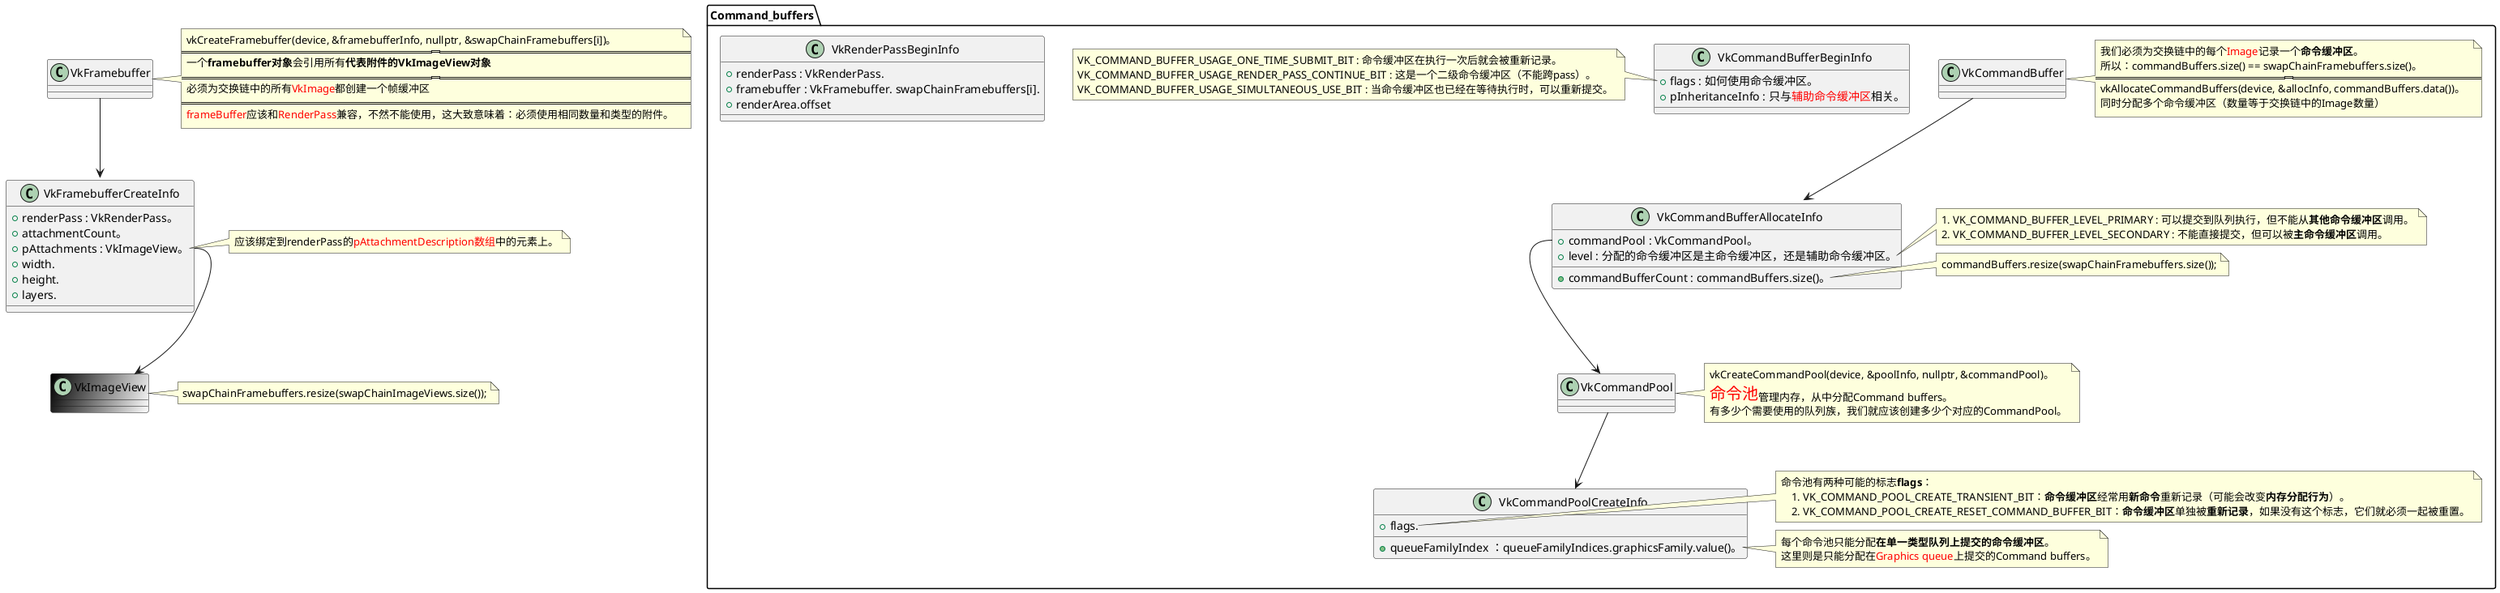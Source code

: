 @startuml

class VkImageView #Black/White{

}
note right of VkImageView
    swapChainFramebuffers.resize(swapChainImageViews.size());
end note

class VkFramebufferCreateInfo{
    +renderPass : VkRenderPass。
    +attachmentCount。
    +pAttachments : VkImageView。
    +width.
    +height.
    +layers.
}
note right of VkFramebufferCreateInfo::pAttachments
    应该绑定到renderPass的<color:#Red>pAttachmentDescription数组</color>中的元素上。
end note

class VkFramebuffer{

}
note right of VkFramebuffer
    vkCreateFramebuffer(device, &framebufferInfo, nullptr, &swapChainFramebuffers[i])。
    ==================
    一个**framebuffer对象**会引用所有**代表附件的VkImageView对象**
    ==================
    必须为交换链中的所有<color:#Red>VkImage</color>都创建一个帧缓冲区
    ==================
    <color:#Red>frameBuffer</color>应该和<color:#Red>RenderPass</color>兼容，不然不能使用，这大致意味着：必须使用相同数量和类型的附件。
end note

VkFramebuffer --> VkFramebufferCreateInfo
VkFramebufferCreateInfo::pAttachments --> VkImageView

package Command_buffers {
    class VkCommandPool{
    }
    note right of VkCommandPool
        vkCreateCommandPool(device, &poolInfo, nullptr, &commandPool)。
        <size:20><color:#Red>命令池</color></size>管理内存，从中分配Command buffers。
        有多少个需要使用的队列族，我们就应该创建多少个对应的CommandPool。
    end note    

    class VkCommandPoolCreateInfo{
        +queueFamilyIndex ：queueFamilyIndices.graphicsFamily.value()。
        +flags.
    }
    note right of VkCommandPoolCreateInfo::flags
        命令池有两种可能的标志**flags**：
            1. VK_COMMAND_POOL_CREATE_TRANSIENT_BIT：**命令缓冲区**经常用**新命令**重新记录（可能会改变**内存分配行为**）。
            2. VK_COMMAND_POOL_CREATE_RESET_COMMAND_BUFFER_BIT：**命令缓冲区**单独被**重新记录**，如果没有这个标志，它们就必须一起被重置。
    end note
    note right of VkCommandPoolCreateInfo::queueFamilyIndex
        每个命令池只能分配**在单一类型队列上提交的命令缓冲区**。
        这里则是只能分配在<color:#Red>Graphics queue</color>上提交的Command buffers。
    end note

    VkCommandPool --> VkCommandPoolCreateInfo

    class VkCommandBuffer{

    }
    note right of VkCommandBuffer
        我们必须为交换链中的每个<color:#Red>Image</color>记录一个**命令缓冲区**。
        所以：commandBuffers.size() == swapChainFramebuffers.size()。
        ==============
        vkAllocateCommandBuffers(device, &allocInfo, commandBuffers.data())。
        同时分配多个命令缓冲区（数量等于交换链中的Image数量）
    end note

    class VkCommandBufferAllocateInfo{
        +commandPool : VkCommandPool。
        +level : 分配的命令缓冲区是主命令缓冲区，还是辅助命令缓冲区。
        +commandBufferCount : commandBuffers.size()。
    }
    note right of VkCommandBufferAllocateInfo::level
        1. VK_COMMAND_BUFFER_LEVEL_PRIMARY : 可以提交到队列执行，但不能从**其他命令缓冲区**调用。
        2. VK_COMMAND_BUFFER_LEVEL_SECONDARY : 不能直接提交，但可以被**主命令缓冲区**调用。
    end note
    note right of VkCommandBufferAllocateInfo::commandBufferCount
        commandBuffers.resize(swapChainFramebuffers.size());
    end note

    VkCommandBuffer --> VkCommandBufferAllocateInfo
    VkCommandBufferAllocateInfo::commandPool --> VkCommandPool

    class VkCommandBufferBeginInfo{
        +flags : 如何使用命令缓冲区。
        +pInheritanceInfo : 只与<color:#Red>辅助命令缓冲区</color>相关。
    }
    note left of VkCommandBufferBeginInfo::flags
        VK_COMMAND_BUFFER_USAGE_ONE_TIME_SUBMIT_BIT : 命令缓冲区在执行一次后就会被重新记录。
        VK_COMMAND_BUFFER_USAGE_RENDER_PASS_CONTINUE_BIT : 这是一个二级命令缓冲区（不能跨pass）。
        VK_COMMAND_BUFFER_USAGE_SIMULTANEOUS_USE_BIT : 当命令缓冲区也已经在等待执行时，可以重新提交。
    end note

    class VkRenderPassBeginInfo{
        +renderPass : VkRenderPass.
        +framebuffer : VkFramebuffer. swapChainFramebuffers[i].
        +renderArea.offset
    }
}

@enduml